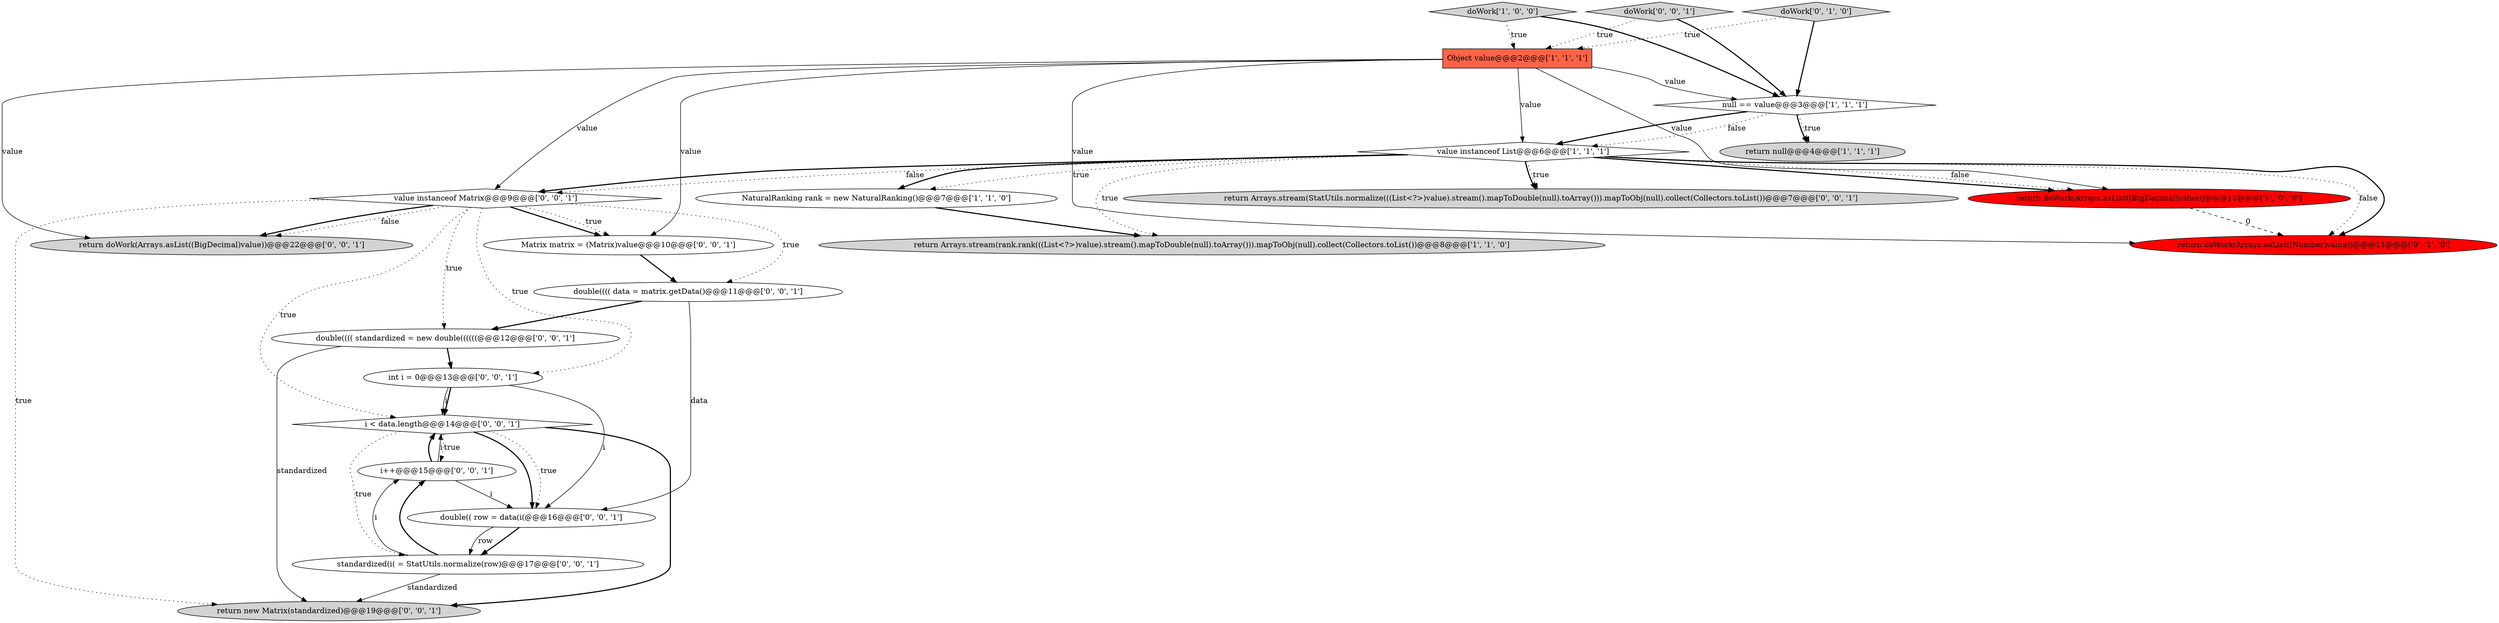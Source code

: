 digraph {
16 [style = filled, label = "i < data.length@@@14@@@['0', '0', '1']", fillcolor = white, shape = diamond image = "AAA0AAABBB3BBB"];
11 [style = filled, label = "return new Matrix(standardized)@@@19@@@['0', '0', '1']", fillcolor = lightgray, shape = ellipse image = "AAA0AAABBB3BBB"];
1 [style = filled, label = "value instanceof List@@@6@@@['1', '1', '1']", fillcolor = white, shape = diamond image = "AAA0AAABBB1BBB"];
13 [style = filled, label = "i++@@@15@@@['0', '0', '1']", fillcolor = white, shape = ellipse image = "AAA0AAABBB3BBB"];
19 [style = filled, label = "double(((( standardized = new double((((((@@@12@@@['0', '0', '1']", fillcolor = white, shape = ellipse image = "AAA0AAABBB3BBB"];
2 [style = filled, label = "return null@@@4@@@['1', '1', '1']", fillcolor = lightgray, shape = ellipse image = "AAA0AAABBB1BBB"];
4 [style = filled, label = "return doWork(Arrays.asList((BigDecimal)value))@@@11@@@['1', '0', '0']", fillcolor = red, shape = ellipse image = "AAA1AAABBB1BBB"];
6 [style = filled, label = "Object value@@@2@@@['1', '1', '1']", fillcolor = tomato, shape = box image = "AAA0AAABBB1BBB"];
10 [style = filled, label = "standardized(i( = StatUtils.normalize(row)@@@17@@@['0', '0', '1']", fillcolor = white, shape = ellipse image = "AAA0AAABBB3BBB"];
9 [style = filled, label = "return doWork(Arrays.asList((Number)value))@@@11@@@['0', '1', '0']", fillcolor = red, shape = ellipse image = "AAA1AAABBB2BBB"];
17 [style = filled, label = "double(((( data = matrix.getData()@@@11@@@['0', '0', '1']", fillcolor = white, shape = ellipse image = "AAA0AAABBB3BBB"];
0 [style = filled, label = "doWork['1', '0', '0']", fillcolor = lightgray, shape = diamond image = "AAA0AAABBB1BBB"];
12 [style = filled, label = "value instanceof Matrix@@@9@@@['0', '0', '1']", fillcolor = white, shape = diamond image = "AAA0AAABBB3BBB"];
5 [style = filled, label = "NaturalRanking rank = new NaturalRanking()@@@7@@@['1', '1', '0']", fillcolor = white, shape = ellipse image = "AAA0AAABBB1BBB"];
14 [style = filled, label = "int i = 0@@@13@@@['0', '0', '1']", fillcolor = white, shape = ellipse image = "AAA0AAABBB3BBB"];
20 [style = filled, label = "return Arrays.stream(StatUtils.normalize(((List<?>)value).stream().mapToDouble(null).toArray())).mapToObj(null).collect(Collectors.toList())@@@7@@@['0', '0', '1']", fillcolor = lightgray, shape = ellipse image = "AAA0AAABBB3BBB"];
15 [style = filled, label = "Matrix matrix = (Matrix)value@@@10@@@['0', '0', '1']", fillcolor = white, shape = ellipse image = "AAA0AAABBB3BBB"];
21 [style = filled, label = "double(( row = data(i(@@@16@@@['0', '0', '1']", fillcolor = white, shape = ellipse image = "AAA0AAABBB3BBB"];
22 [style = filled, label = "return doWork(Arrays.asList((BigDecimal)value))@@@22@@@['0', '0', '1']", fillcolor = lightgray, shape = ellipse image = "AAA0AAABBB3BBB"];
7 [style = filled, label = "null == value@@@3@@@['1', '1', '1']", fillcolor = white, shape = diamond image = "AAA0AAABBB1BBB"];
3 [style = filled, label = "return Arrays.stream(rank.rank(((List<?>)value).stream().mapToDouble(null).toArray())).mapToObj(null).collect(Collectors.toList())@@@8@@@['1', '1', '0']", fillcolor = lightgray, shape = ellipse image = "AAA0AAABBB1BBB"];
18 [style = filled, label = "doWork['0', '0', '1']", fillcolor = lightgray, shape = diamond image = "AAA0AAABBB3BBB"];
8 [style = filled, label = "doWork['0', '1', '0']", fillcolor = lightgray, shape = diamond image = "AAA0AAABBB2BBB"];
1->5 [style = bold, label=""];
5->3 [style = bold, label=""];
14->16 [style = bold, label=""];
7->2 [style = dotted, label="true"];
21->10 [style = bold, label=""];
13->21 [style = solid, label="i"];
12->17 [style = dotted, label="true"];
1->4 [style = bold, label=""];
7->1 [style = bold, label=""];
10->11 [style = solid, label="standardized"];
16->11 [style = bold, label=""];
16->13 [style = dotted, label="true"];
6->1 [style = solid, label="value"];
6->15 [style = solid, label="value"];
12->22 [style = bold, label=""];
1->9 [style = dotted, label="false"];
12->15 [style = bold, label=""];
12->15 [style = dotted, label="true"];
1->20 [style = bold, label=""];
6->7 [style = solid, label="value"];
0->6 [style = dotted, label="true"];
10->13 [style = solid, label="i"];
16->10 [style = dotted, label="true"];
6->9 [style = solid, label="value"];
17->19 [style = bold, label=""];
21->10 [style = solid, label="row"];
1->9 [style = bold, label=""];
8->7 [style = bold, label=""];
13->16 [style = bold, label=""];
6->4 [style = solid, label="value"];
1->3 [style = dotted, label="true"];
14->16 [style = solid, label="i"];
12->11 [style = dotted, label="true"];
18->6 [style = dotted, label="true"];
17->21 [style = solid, label="data"];
0->7 [style = bold, label=""];
12->14 [style = dotted, label="true"];
4->9 [style = dashed, label="0"];
15->17 [style = bold, label=""];
1->12 [style = dotted, label="false"];
19->11 [style = solid, label="standardized"];
8->6 [style = dotted, label="true"];
19->14 [style = bold, label=""];
1->4 [style = dotted, label="false"];
12->16 [style = dotted, label="true"];
12->19 [style = dotted, label="true"];
10->13 [style = bold, label=""];
12->22 [style = dotted, label="false"];
7->2 [style = bold, label=""];
16->21 [style = bold, label=""];
1->12 [style = bold, label=""];
14->21 [style = solid, label="i"];
6->22 [style = solid, label="value"];
16->21 [style = dotted, label="true"];
6->12 [style = solid, label="value"];
7->1 [style = dotted, label="false"];
18->7 [style = bold, label=""];
1->20 [style = dotted, label="true"];
1->5 [style = dotted, label="true"];
13->16 [style = solid, label="i"];
}
